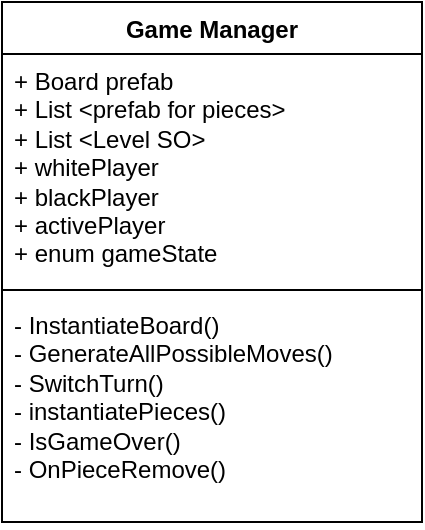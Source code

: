 <mxfile version="26.0.6">
  <diagram name="Page-1" id="kLYF4cSdOsvnM0RhAteQ">
    <mxGraphModel dx="1393" dy="755" grid="1" gridSize="10" guides="1" tooltips="1" connect="1" arrows="1" fold="1" page="1" pageScale="1" pageWidth="850" pageHeight="1100" math="0" shadow="0">
      <root>
        <mxCell id="0" />
        <mxCell id="1" parent="0" />
        <mxCell id="ogwUzt5TBPCE8RQowMsZ-5" value="Game Manager" style="swimlane;fontStyle=1;align=center;verticalAlign=top;childLayout=stackLayout;horizontal=1;startSize=26;horizontalStack=0;resizeParent=1;resizeParentMax=0;resizeLast=0;collapsible=1;marginBottom=0;whiteSpace=wrap;html=1;" parent="1" vertex="1">
          <mxGeometry x="160" y="120" width="210" height="260" as="geometry" />
        </mxCell>
        <mxCell id="ogwUzt5TBPCE8RQowMsZ-6" value="+ Board prefab&lt;div&gt;+ List &amp;lt;prefab for pieces&amp;gt;&lt;/div&gt;&lt;div&gt;+ List &amp;lt;Level SO&amp;gt;&lt;br&gt;&lt;div&gt;+ whitePlayer&lt;/div&gt;&lt;/div&gt;&lt;div&gt;+ blackPlayer&lt;/div&gt;&lt;div&gt;+ activePlayer&lt;/div&gt;&lt;div&gt;+ enum gameState&lt;/div&gt;" style="text;strokeColor=none;fillColor=none;align=left;verticalAlign=top;spacingLeft=4;spacingRight=4;overflow=hidden;rotatable=0;points=[[0,0.5],[1,0.5]];portConstraint=eastwest;whiteSpace=wrap;html=1;" parent="ogwUzt5TBPCE8RQowMsZ-5" vertex="1">
          <mxGeometry y="26" width="210" height="114" as="geometry" />
        </mxCell>
        <mxCell id="ogwUzt5TBPCE8RQowMsZ-7" value="" style="line;strokeWidth=1;fillColor=none;align=left;verticalAlign=middle;spacingTop=-1;spacingLeft=3;spacingRight=3;rotatable=0;labelPosition=right;points=[];portConstraint=eastwest;strokeColor=inherit;" parent="ogwUzt5TBPCE8RQowMsZ-5" vertex="1">
          <mxGeometry y="140" width="210" height="8" as="geometry" />
        </mxCell>
        <mxCell id="ogwUzt5TBPCE8RQowMsZ-8" value="- InstantiateBoard()&lt;div&gt;- GenerateAllPossibleMoves()&lt;/div&gt;&lt;div&gt;- SwitchTurn()&lt;/div&gt;&lt;div&gt;- instantiatePieces()&lt;/div&gt;&lt;div&gt;- IsGameOver()&lt;/div&gt;&lt;div&gt;- OnPieceRemove()&lt;/div&gt;" style="text;strokeColor=none;fillColor=none;align=left;verticalAlign=top;spacingLeft=4;spacingRight=4;overflow=hidden;rotatable=0;points=[[0,0.5],[1,0.5]];portConstraint=eastwest;whiteSpace=wrap;html=1;" parent="ogwUzt5TBPCE8RQowMsZ-5" vertex="1">
          <mxGeometry y="148" width="210" height="112" as="geometry" />
        </mxCell>
      </root>
    </mxGraphModel>
  </diagram>
</mxfile>

